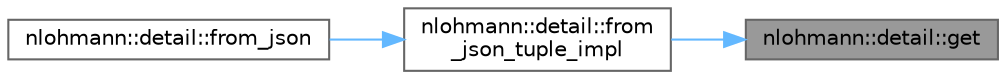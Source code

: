 digraph "nlohmann::detail::get"
{
 // LATEX_PDF_SIZE
  bgcolor="transparent";
  edge [fontname=Helvetica,fontsize=10,labelfontname=Helvetica,labelfontsize=10];
  node [fontname=Helvetica,fontsize=10,shape=box,height=0.2,width=0.4];
  rankdir="RL";
  Node1 [label="nlohmann::detail::get",height=0.2,width=0.4,color="gray40", fillcolor="grey60", style="filled", fontcolor="black",tooltip=" "];
  Node1 -> Node2 [dir="back",color="steelblue1",style="solid"];
  Node2 [label="nlohmann::detail::from\l_json_tuple_impl",height=0.2,width=0.4,color="grey40", fillcolor="white", style="filled",URL="$a00477.html#a28253915d9db4a0112d60eaee0422949",tooltip=" "];
  Node2 -> Node3 [dir="back",color="steelblue1",style="solid"];
  Node3 [label="nlohmann::detail::from_json",height=0.2,width=0.4,color="grey40", fillcolor="white", style="filled",URL="$a00477.html#a8b99ec9b29f3f20a18fc4281fb784e49",tooltip=" "];
}
